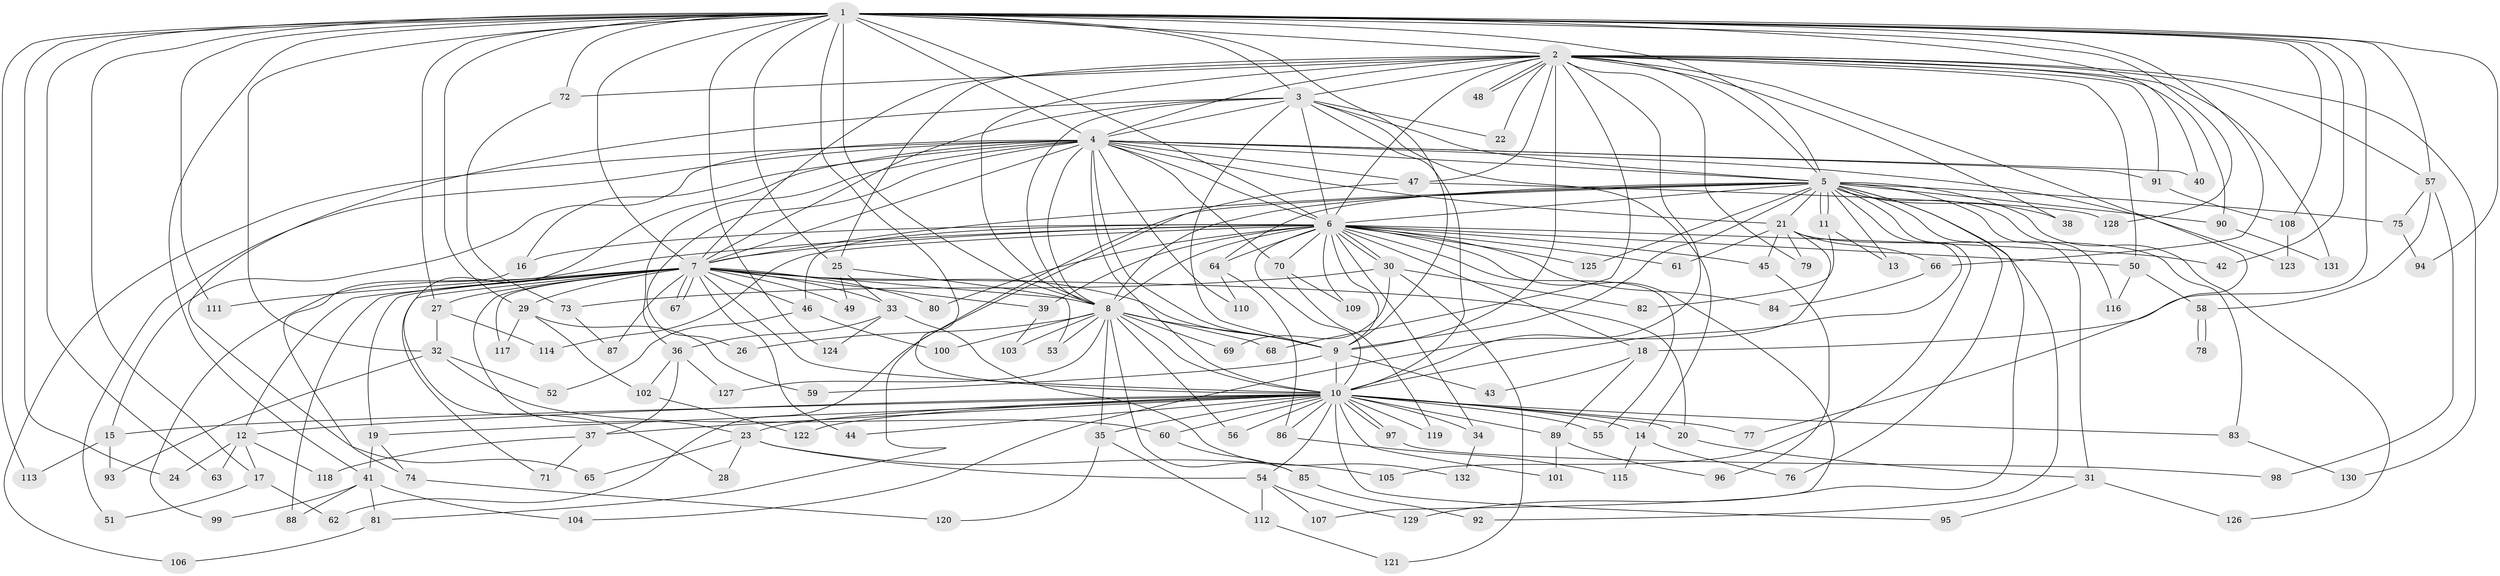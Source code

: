// Generated by graph-tools (version 1.1) at 2025/35/03/09/25 02:35:11]
// undirected, 132 vertices, 289 edges
graph export_dot {
graph [start="1"]
  node [color=gray90,style=filled];
  1;
  2;
  3;
  4;
  5;
  6;
  7;
  8;
  9;
  10;
  11;
  12;
  13;
  14;
  15;
  16;
  17;
  18;
  19;
  20;
  21;
  22;
  23;
  24;
  25;
  26;
  27;
  28;
  29;
  30;
  31;
  32;
  33;
  34;
  35;
  36;
  37;
  38;
  39;
  40;
  41;
  42;
  43;
  44;
  45;
  46;
  47;
  48;
  49;
  50;
  51;
  52;
  53;
  54;
  55;
  56;
  57;
  58;
  59;
  60;
  61;
  62;
  63;
  64;
  65;
  66;
  67;
  68;
  69;
  70;
  71;
  72;
  73;
  74;
  75;
  76;
  77;
  78;
  79;
  80;
  81;
  82;
  83;
  84;
  85;
  86;
  87;
  88;
  89;
  90;
  91;
  92;
  93;
  94;
  95;
  96;
  97;
  98;
  99;
  100;
  101;
  102;
  103;
  104;
  105;
  106;
  107;
  108;
  109;
  110;
  111;
  112;
  113;
  114;
  115;
  116;
  117;
  118;
  119;
  120;
  121;
  122;
  123;
  124;
  125;
  126;
  127;
  128;
  129;
  130;
  131;
  132;
  1 -- 2;
  1 -- 3;
  1 -- 4;
  1 -- 5;
  1 -- 6;
  1 -- 7;
  1 -- 8;
  1 -- 9;
  1 -- 10;
  1 -- 17;
  1 -- 18;
  1 -- 24;
  1 -- 25;
  1 -- 27;
  1 -- 29;
  1 -- 32;
  1 -- 40;
  1 -- 41;
  1 -- 42;
  1 -- 57;
  1 -- 63;
  1 -- 66;
  1 -- 72;
  1 -- 94;
  1 -- 108;
  1 -- 111;
  1 -- 113;
  1 -- 124;
  1 -- 128;
  2 -- 3;
  2 -- 4;
  2 -- 5;
  2 -- 6;
  2 -- 7;
  2 -- 8;
  2 -- 9;
  2 -- 10;
  2 -- 22;
  2 -- 25;
  2 -- 38;
  2 -- 47;
  2 -- 48;
  2 -- 48;
  2 -- 50;
  2 -- 57;
  2 -- 68;
  2 -- 72;
  2 -- 77;
  2 -- 79;
  2 -- 90;
  2 -- 91;
  2 -- 130;
  2 -- 131;
  3 -- 4;
  3 -- 5;
  3 -- 6;
  3 -- 7;
  3 -- 8;
  3 -- 9;
  3 -- 10;
  3 -- 14;
  3 -- 22;
  3 -- 65;
  4 -- 5;
  4 -- 6;
  4 -- 7;
  4 -- 8;
  4 -- 9;
  4 -- 10;
  4 -- 15;
  4 -- 16;
  4 -- 21;
  4 -- 26;
  4 -- 28;
  4 -- 36;
  4 -- 40;
  4 -- 47;
  4 -- 51;
  4 -- 70;
  4 -- 91;
  4 -- 106;
  4 -- 110;
  4 -- 123;
  5 -- 6;
  5 -- 7;
  5 -- 8;
  5 -- 9;
  5 -- 10;
  5 -- 11;
  5 -- 11;
  5 -- 13;
  5 -- 21;
  5 -- 31;
  5 -- 38;
  5 -- 62;
  5 -- 64;
  5 -- 75;
  5 -- 76;
  5 -- 90;
  5 -- 92;
  5 -- 105;
  5 -- 116;
  5 -- 125;
  5 -- 126;
  5 -- 129;
  6 -- 7;
  6 -- 8;
  6 -- 9;
  6 -- 10;
  6 -- 16;
  6 -- 18;
  6 -- 30;
  6 -- 30;
  6 -- 34;
  6 -- 39;
  6 -- 42;
  6 -- 45;
  6 -- 46;
  6 -- 50;
  6 -- 55;
  6 -- 61;
  6 -- 64;
  6 -- 70;
  6 -- 80;
  6 -- 84;
  6 -- 99;
  6 -- 107;
  6 -- 109;
  6 -- 114;
  6 -- 125;
  7 -- 8;
  7 -- 9;
  7 -- 10;
  7 -- 12;
  7 -- 19;
  7 -- 20;
  7 -- 23;
  7 -- 27;
  7 -- 29;
  7 -- 33;
  7 -- 39;
  7 -- 44;
  7 -- 46;
  7 -- 49;
  7 -- 67;
  7 -- 67;
  7 -- 71;
  7 -- 80;
  7 -- 87;
  7 -- 88;
  7 -- 111;
  7 -- 117;
  8 -- 9;
  8 -- 10;
  8 -- 26;
  8 -- 35;
  8 -- 53;
  8 -- 56;
  8 -- 68;
  8 -- 69;
  8 -- 85;
  8 -- 100;
  8 -- 103;
  8 -- 127;
  9 -- 10;
  9 -- 43;
  9 -- 59;
  10 -- 12;
  10 -- 14;
  10 -- 15;
  10 -- 19;
  10 -- 20;
  10 -- 23;
  10 -- 34;
  10 -- 35;
  10 -- 37;
  10 -- 44;
  10 -- 54;
  10 -- 55;
  10 -- 56;
  10 -- 60;
  10 -- 77;
  10 -- 83;
  10 -- 86;
  10 -- 89;
  10 -- 95;
  10 -- 97;
  10 -- 97;
  10 -- 101;
  10 -- 119;
  10 -- 122;
  11 -- 13;
  11 -- 82;
  12 -- 17;
  12 -- 24;
  12 -- 63;
  12 -- 118;
  14 -- 76;
  14 -- 115;
  15 -- 93;
  15 -- 113;
  16 -- 74;
  17 -- 51;
  17 -- 62;
  18 -- 43;
  18 -- 89;
  19 -- 41;
  19 -- 74;
  20 -- 31;
  21 -- 45;
  21 -- 61;
  21 -- 66;
  21 -- 79;
  21 -- 83;
  21 -- 104;
  23 -- 28;
  23 -- 54;
  23 -- 65;
  23 -- 105;
  25 -- 33;
  25 -- 49;
  25 -- 53;
  27 -- 32;
  27 -- 114;
  29 -- 59;
  29 -- 102;
  29 -- 117;
  30 -- 69;
  30 -- 73;
  30 -- 82;
  30 -- 121;
  31 -- 95;
  31 -- 126;
  32 -- 52;
  32 -- 60;
  32 -- 93;
  33 -- 36;
  33 -- 124;
  33 -- 132;
  34 -- 132;
  35 -- 112;
  35 -- 120;
  36 -- 37;
  36 -- 102;
  36 -- 127;
  37 -- 71;
  37 -- 118;
  39 -- 103;
  41 -- 81;
  41 -- 88;
  41 -- 99;
  41 -- 104;
  45 -- 96;
  46 -- 52;
  46 -- 100;
  47 -- 81;
  47 -- 128;
  50 -- 58;
  50 -- 116;
  54 -- 107;
  54 -- 112;
  54 -- 129;
  57 -- 58;
  57 -- 75;
  57 -- 98;
  58 -- 78;
  58 -- 78;
  60 -- 85;
  64 -- 86;
  64 -- 110;
  66 -- 84;
  70 -- 109;
  70 -- 119;
  72 -- 73;
  73 -- 87;
  74 -- 120;
  75 -- 94;
  81 -- 106;
  83 -- 130;
  85 -- 92;
  86 -- 115;
  89 -- 96;
  89 -- 101;
  90 -- 131;
  91 -- 108;
  97 -- 98;
  102 -- 122;
  108 -- 123;
  112 -- 121;
}
